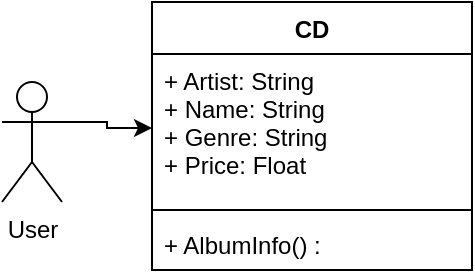 <mxfile version="12.1.0" type="device" pages="1"><diagram id="d8ieXMZKT3P5Aav6FDXK" name="Page-1"><mxGraphModel dx="321" dy="409" grid="0" gridSize="10" guides="1" tooltips="1" connect="1" arrows="1" fold="1" page="1" pageScale="1" pageWidth="850" pageHeight="1100" math="0" shadow="0"><root><mxCell id="0"/><mxCell id="1" parent="0"/><mxCell id="i0R0-MKKwo5jD_04K1he-1" value="CD" style="swimlane;fontStyle=1;align=center;verticalAlign=top;childLayout=stackLayout;horizontal=1;startSize=26;horizontalStack=0;resizeParent=1;resizeParentMax=0;resizeLast=0;collapsible=1;marginBottom=0;" vertex="1" parent="1"><mxGeometry x="345" y="320" width="160" height="134" as="geometry"/></mxCell><mxCell id="i0R0-MKKwo5jD_04K1he-2" value="+ Artist: String&#10;+ Name: String&#10;+ Genre: String&#10;+ Price: Float&#10;" style="text;strokeColor=none;fillColor=none;align=left;verticalAlign=top;spacingLeft=4;spacingRight=4;overflow=hidden;rotatable=0;points=[[0,0.5],[1,0.5]];portConstraint=eastwest;" vertex="1" parent="i0R0-MKKwo5jD_04K1he-1"><mxGeometry y="26" width="160" height="74" as="geometry"/></mxCell><mxCell id="i0R0-MKKwo5jD_04K1he-3" value="" style="line;strokeWidth=1;fillColor=none;align=left;verticalAlign=middle;spacingTop=-1;spacingLeft=3;spacingRight=3;rotatable=0;labelPosition=right;points=[];portConstraint=eastwest;" vertex="1" parent="i0R0-MKKwo5jD_04K1he-1"><mxGeometry y="100" width="160" height="8" as="geometry"/></mxCell><mxCell id="i0R0-MKKwo5jD_04K1he-4" value="+ AlbumInfo() :" style="text;strokeColor=none;fillColor=none;align=left;verticalAlign=top;spacingLeft=4;spacingRight=4;overflow=hidden;rotatable=0;points=[[0,0.5],[1,0.5]];portConstraint=eastwest;" vertex="1" parent="i0R0-MKKwo5jD_04K1he-1"><mxGeometry y="108" width="160" height="26" as="geometry"/></mxCell><mxCell id="i0R0-MKKwo5jD_04K1he-6" style="edgeStyle=orthogonalEdgeStyle;rounded=0;orthogonalLoop=1;jettySize=auto;html=1;exitX=1;exitY=0.333;exitDx=0;exitDy=0;exitPerimeter=0;entryX=0;entryY=0.5;entryDx=0;entryDy=0;" edge="1" parent="1" source="i0R0-MKKwo5jD_04K1he-5" target="i0R0-MKKwo5jD_04K1he-2"><mxGeometry relative="1" as="geometry"/></mxCell><mxCell id="i0R0-MKKwo5jD_04K1he-5" value="User" style="shape=umlActor;verticalLabelPosition=bottom;labelBackgroundColor=#ffffff;verticalAlign=top;html=1;outlineConnect=0;" vertex="1" parent="1"><mxGeometry x="270" y="360" width="30" height="60" as="geometry"/></mxCell></root></mxGraphModel></diagram></mxfile>